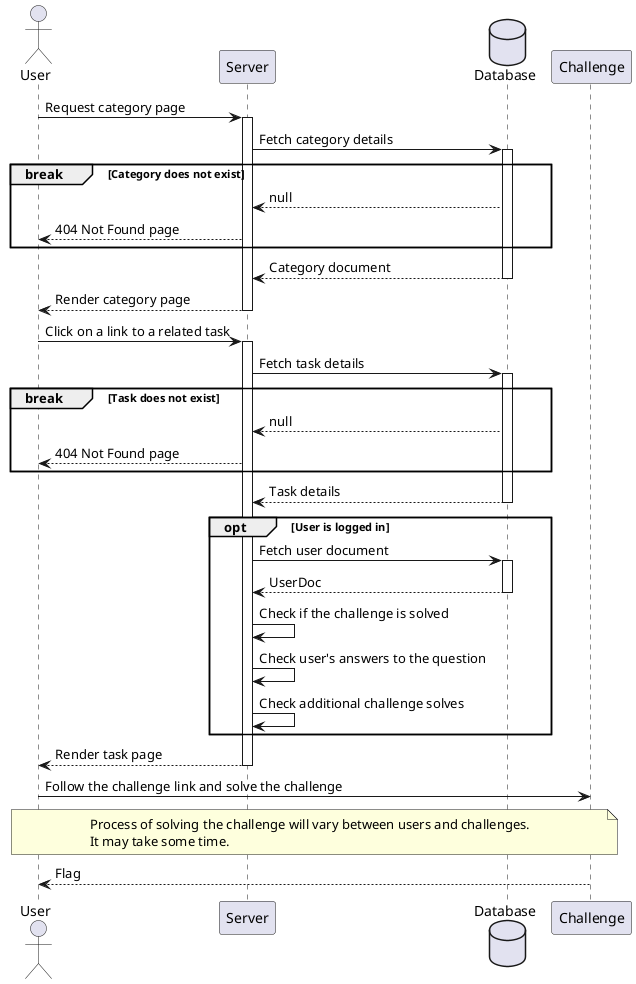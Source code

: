 @startuml
actor       User      as U
participant Server    as S
database    Database  as DB
participant Challenge as C


U -> S : Request category page
activate S
S -> DB : Fetch category details
activate DB
break Category does not exist
    DB --> S : null
    S --> U : 404 Not Found page
end
DB --> S : Category document
deactivate DB
S --> U : Render category page
deactivate S

U -> S : Click on a link to a related task
activate S
S -> DB : Fetch task details
activate DB
break Task does not exist
    DB --> S : null
    S --> U : 404 Not Found page
end

DB --> S : Task details
deactivate DB

opt User is logged in
    S -> DB : Fetch user document
    activate DB
    DB --> S : UserDoc
    deactivate DB

    S -> S : Check if the challenge is solved
    S -> S : Check user's answers to the question
    S -> S : Check additional challenge solves
end

S --> U : Render task page
deactivate S

U -> C : Follow the challenge link and solve the challenge
note over U, C
Process of solving the challenge will vary between users and challenges.
It may take some time.
end note
C --> U : Flag
@enduml